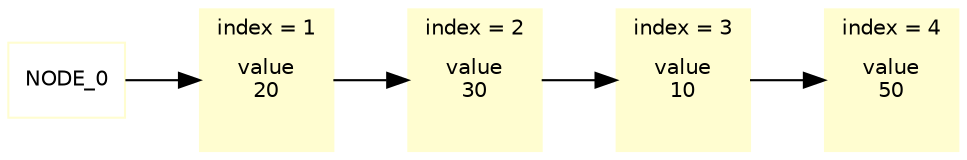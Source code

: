 digraph
{
rankdir = LR;
node [shape = record, color = "#fffdd0", fontname = helvetica, fontsize = 10];
bgcolor = "#ffffff";
NODE_1[style = "filled", fillcolor = "#fffdd0", label = "index = 1|value\n20|"];
NODE_2[style = "filled", fillcolor = "#fffdd0", label = "index = 2|value\n30|"];
NODE_3[style = "filled", fillcolor = "#fffdd0", label = "index = 3|value\n10|"];
NODE_4[style = "filled", fillcolor = "#fffdd0", label = "index = 4|value\n50|"];
NODE_0->NODE_1->NODE_2->NODE_3->NODE_4;
}

